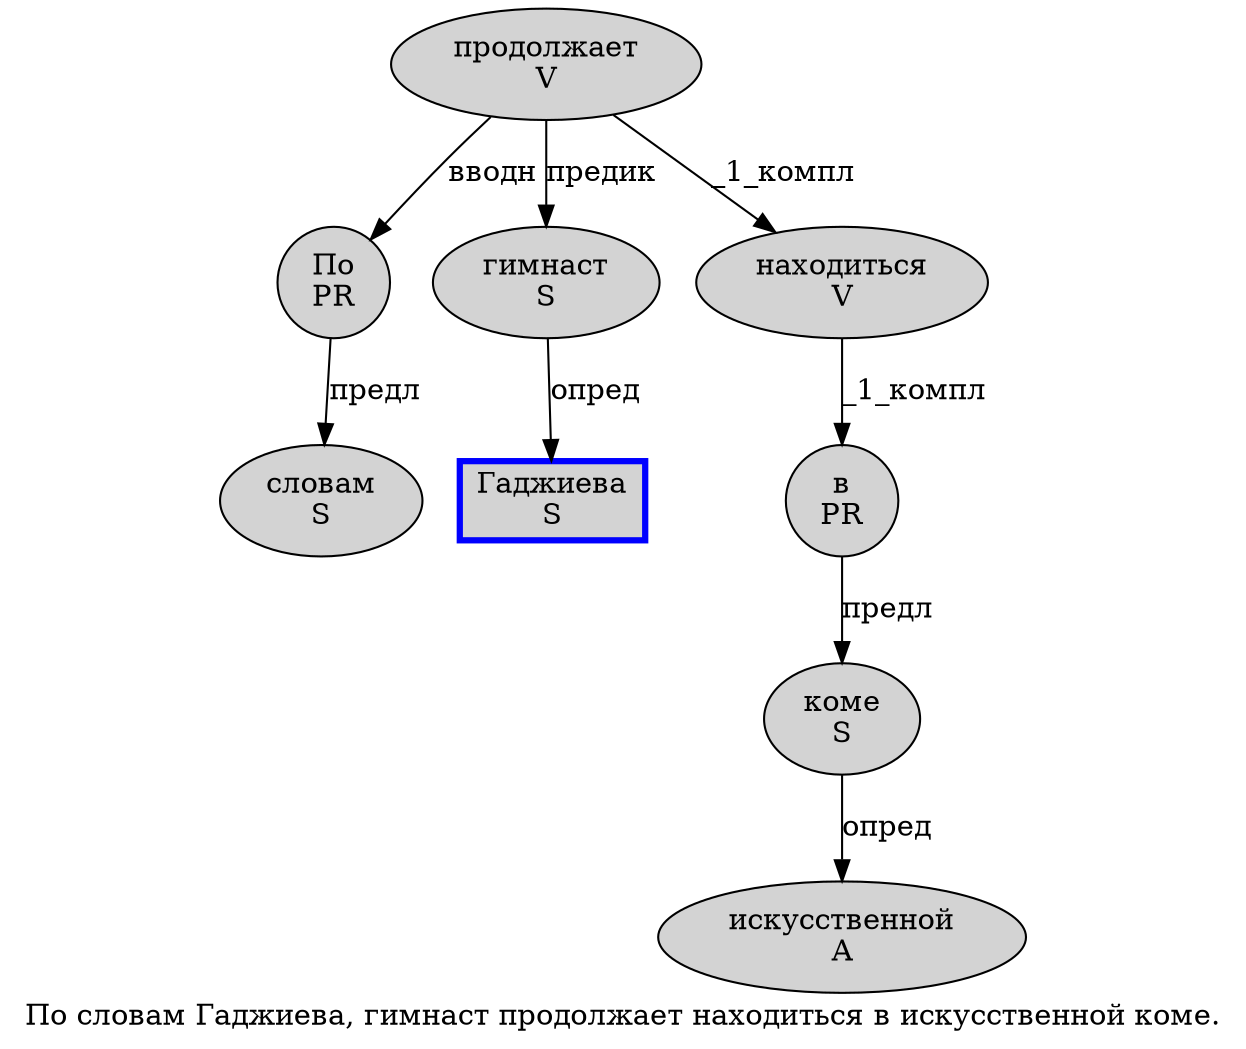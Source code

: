 digraph SENTENCE_183 {
	graph [label="По словам Гаджиева, гимнаст продолжает находиться в искусственной коме."]
	node [style=filled]
		0 [label="По
PR" color="" fillcolor=lightgray penwidth=1 shape=ellipse]
		1 [label="словам
S" color="" fillcolor=lightgray penwidth=1 shape=ellipse]
		2 [label="Гаджиева
S" color=blue fillcolor=lightgray penwidth=3 shape=box]
		4 [label="гимнаст
S" color="" fillcolor=lightgray penwidth=1 shape=ellipse]
		5 [label="продолжает
V" color="" fillcolor=lightgray penwidth=1 shape=ellipse]
		6 [label="находиться
V" color="" fillcolor=lightgray penwidth=1 shape=ellipse]
		7 [label="в
PR" color="" fillcolor=lightgray penwidth=1 shape=ellipse]
		8 [label="искусственной
A" color="" fillcolor=lightgray penwidth=1 shape=ellipse]
		9 [label="коме
S" color="" fillcolor=lightgray penwidth=1 shape=ellipse]
			4 -> 2 [label="опред"]
			0 -> 1 [label="предл"]
			5 -> 0 [label="вводн"]
			5 -> 4 [label="предик"]
			5 -> 6 [label="_1_компл"]
			9 -> 8 [label="опред"]
			6 -> 7 [label="_1_компл"]
			7 -> 9 [label="предл"]
}